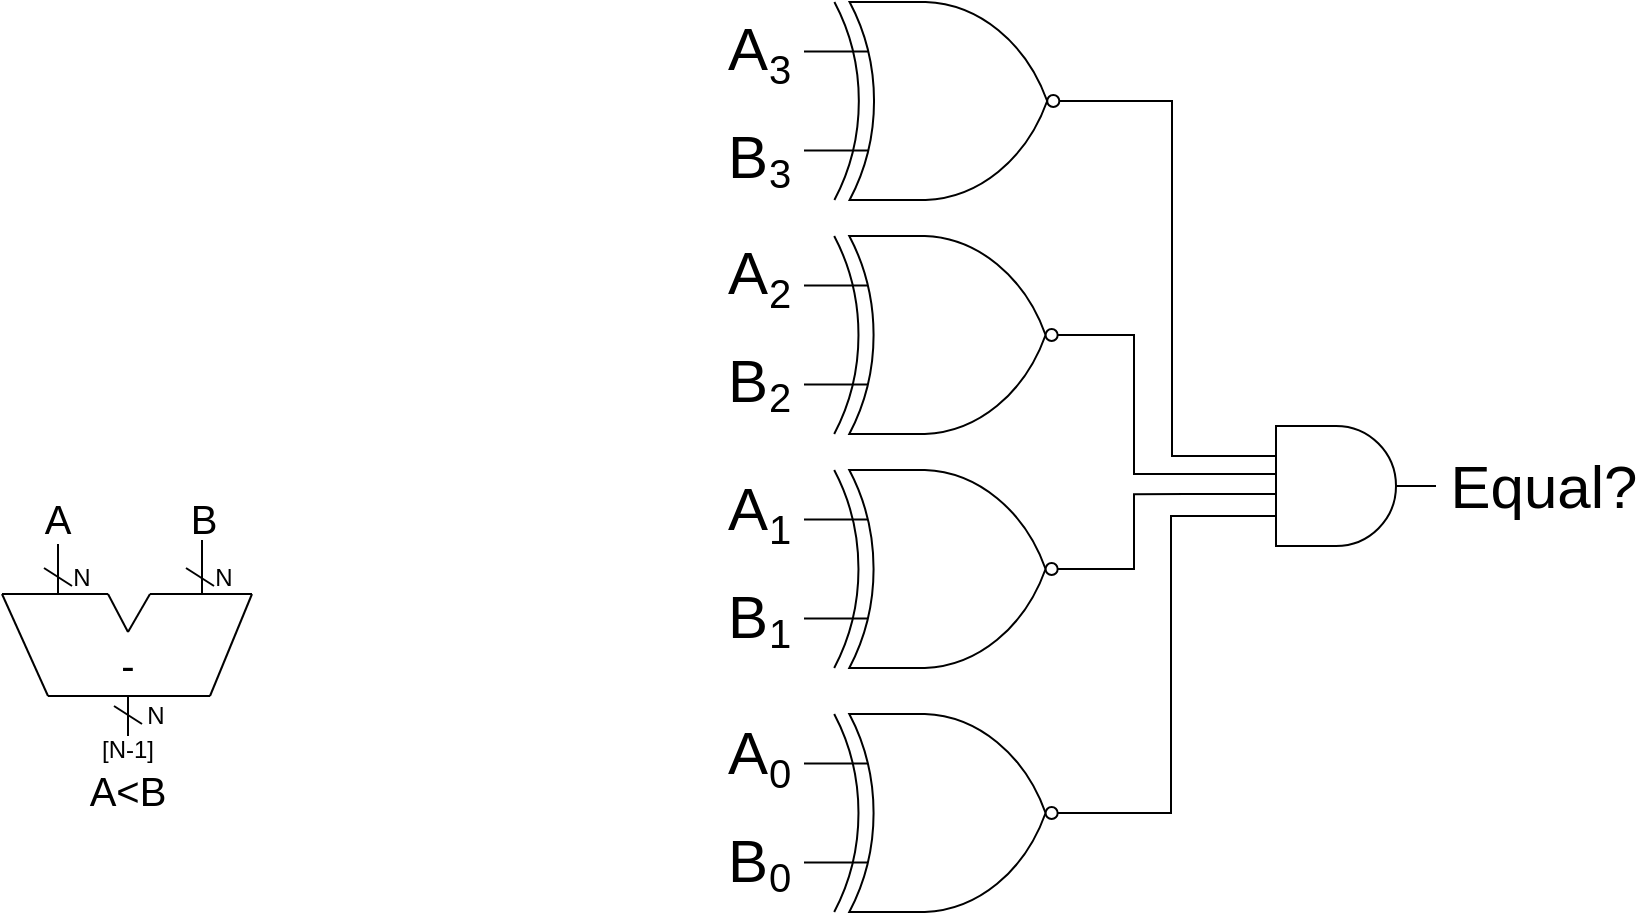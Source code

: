 <mxfile version="13.7.9" type="device"><diagram id="gP0rRdXTJPJRC2jhqpAT" name="第 1 页"><mxGraphModel dx="1424" dy="592" grid="0" gridSize="10" guides="1" tooltips="1" connect="1" arrows="1" fold="1" page="0" pageScale="1" pageWidth="827" pageHeight="1169" math="0" shadow="0"><root><mxCell id="0"/><mxCell id="1" parent="0"/><mxCell id="G7fneNYFB7iBEHX3ZMh1-7" style="edgeStyle=orthogonalEdgeStyle;rounded=0;orthogonalLoop=1;jettySize=auto;html=1;entryX=0;entryY=0.25;entryDx=0;entryDy=0;entryPerimeter=0;endArrow=none;endFill=0;" parent="1" source="G7fneNYFB7iBEHX3ZMh1-1" target="G7fneNYFB7iBEHX3ZMh1-5" edge="1"><mxGeometry relative="1" as="geometry"/></mxCell><mxCell id="G7fneNYFB7iBEHX3ZMh1-1" value="" style="verticalLabelPosition=bottom;shadow=0;dashed=0;align=center;html=1;verticalAlign=top;shape=mxgraph.electrical.logic_gates.logic_gate;operation=xor;negating=1;" parent="1" vertex="1"><mxGeometry x="86" y="223" width="152" height="99" as="geometry"/></mxCell><mxCell id="G7fneNYFB7iBEHX3ZMh1-10" style="edgeStyle=orthogonalEdgeStyle;rounded=0;orthogonalLoop=1;jettySize=auto;html=1;endArrow=none;endFill=0;" parent="1" source="G7fneNYFB7iBEHX3ZMh1-2" edge="1"><mxGeometry relative="1" as="geometry"><mxPoint x="278" y="459" as="targetPoint"/><Array as="points"><mxPoint x="251" y="389"/><mxPoint x="251" y="459"/></Array></mxGeometry></mxCell><mxCell id="G7fneNYFB7iBEHX3ZMh1-2" value="" style="verticalLabelPosition=bottom;shadow=0;dashed=0;align=center;html=1;verticalAlign=top;shape=mxgraph.electrical.logic_gates.logic_gate;operation=xor;negating=1;" parent="1" vertex="1"><mxGeometry x="86" y="340" width="151" height="99" as="geometry"/></mxCell><mxCell id="G7fneNYFB7iBEHX3ZMh1-11" style="edgeStyle=orthogonalEdgeStyle;rounded=0;orthogonalLoop=1;jettySize=auto;html=1;endArrow=none;endFill=0;" parent="1" source="G7fneNYFB7iBEHX3ZMh1-3" edge="1"><mxGeometry relative="1" as="geometry"><mxPoint x="277.444" y="469.056" as="targetPoint"/><Array as="points"><mxPoint x="251" y="507"/><mxPoint x="251" y="469"/></Array></mxGeometry></mxCell><mxCell id="G7fneNYFB7iBEHX3ZMh1-3" value="" style="verticalLabelPosition=bottom;shadow=0;dashed=0;align=center;html=1;verticalAlign=top;shape=mxgraph.electrical.logic_gates.logic_gate;operation=xor;negating=1;" parent="1" vertex="1"><mxGeometry x="86" y="457" width="151" height="99" as="geometry"/></mxCell><mxCell id="G7fneNYFB7iBEHX3ZMh1-12" style="edgeStyle=orthogonalEdgeStyle;rounded=0;orthogonalLoop=1;jettySize=auto;html=1;entryX=0;entryY=0.75;entryDx=0;entryDy=0;entryPerimeter=0;endArrow=none;endFill=0;" parent="1" source="G7fneNYFB7iBEHX3ZMh1-4" target="G7fneNYFB7iBEHX3ZMh1-5" edge="1"><mxGeometry relative="1" as="geometry"/></mxCell><mxCell id="G7fneNYFB7iBEHX3ZMh1-4" value="" style="verticalLabelPosition=bottom;shadow=0;dashed=0;align=center;html=1;verticalAlign=top;shape=mxgraph.electrical.logic_gates.logic_gate;operation=xor;negating=1;" parent="1" vertex="1"><mxGeometry x="86" y="579" width="151" height="99" as="geometry"/></mxCell><mxCell id="G7fneNYFB7iBEHX3ZMh1-5" value="" style="verticalLabelPosition=bottom;shadow=0;dashed=0;align=center;html=1;verticalAlign=top;shape=mxgraph.electrical.logic_gates.logic_gate;operation=and;" parent="1" vertex="1"><mxGeometry x="302" y="435" width="100" height="60" as="geometry"/></mxCell><mxCell id="G7fneNYFB7iBEHX3ZMh1-8" value="" style="endArrow=none;html=1;" parent="1" edge="1"><mxGeometry width="50" height="50" relative="1" as="geometry"><mxPoint x="277" y="459" as="sourcePoint"/><mxPoint x="322" y="459" as="targetPoint"/></mxGeometry></mxCell><mxCell id="G7fneNYFB7iBEHX3ZMh1-9" value="" style="endArrow=none;html=1;" parent="1" edge="1"><mxGeometry width="50" height="50" relative="1" as="geometry"><mxPoint x="277" y="469" as="sourcePoint"/><mxPoint x="322" y="469" as="targetPoint"/></mxGeometry></mxCell><mxCell id="G7fneNYFB7iBEHX3ZMh1-17" value="" style="group" parent="1" vertex="1" connectable="0"><mxGeometry x="38" y="290" width="56" height="28" as="geometry"/></mxCell><mxCell id="G7fneNYFB7iBEHX3ZMh1-14" value="&lt;font style=&quot;font-size: 30px&quot;&gt;B&lt;/font&gt;" style="text;html=1;strokeColor=none;fillColor=none;align=center;verticalAlign=middle;whiteSpace=wrap;rounded=0;" parent="G7fneNYFB7iBEHX3ZMh1-17" vertex="1"><mxGeometry width="40" height="20" as="geometry"/></mxCell><mxCell id="G7fneNYFB7iBEHX3ZMh1-16" value="&lt;font style=&quot;font-size: 20px&quot;&gt;3&lt;/font&gt;" style="text;html=1;strokeColor=none;fillColor=none;align=center;verticalAlign=middle;whiteSpace=wrap;rounded=0;" parent="G7fneNYFB7iBEHX3ZMh1-17" vertex="1"><mxGeometry x="16" y="8" width="40" height="20" as="geometry"/></mxCell><mxCell id="G7fneNYFB7iBEHX3ZMh1-18" value="" style="group" parent="1" vertex="1" connectable="0"><mxGeometry x="38" y="236" width="56" height="30" as="geometry"/></mxCell><mxCell id="G7fneNYFB7iBEHX3ZMh1-13" value="&lt;font style=&quot;font-size: 30px&quot;&gt;A&lt;/font&gt;" style="text;html=1;strokeColor=none;fillColor=none;align=center;verticalAlign=middle;whiteSpace=wrap;rounded=0;" parent="G7fneNYFB7iBEHX3ZMh1-18" vertex="1"><mxGeometry width="40" height="20" as="geometry"/></mxCell><mxCell id="G7fneNYFB7iBEHX3ZMh1-15" value="&lt;font style=&quot;font-size: 20px&quot;&gt;3&lt;/font&gt;" style="text;html=1;strokeColor=none;fillColor=none;align=center;verticalAlign=middle;whiteSpace=wrap;rounded=0;" parent="G7fneNYFB7iBEHX3ZMh1-18" vertex="1"><mxGeometry x="16" y="10" width="40" height="20" as="geometry"/></mxCell><mxCell id="G7fneNYFB7iBEHX3ZMh1-19" value="" style="group" parent="1" vertex="1" connectable="0"><mxGeometry x="38" y="348" width="56" height="30" as="geometry"/></mxCell><mxCell id="G7fneNYFB7iBEHX3ZMh1-20" value="&lt;font style=&quot;font-size: 30px&quot;&gt;A&lt;/font&gt;" style="text;html=1;strokeColor=none;fillColor=none;align=center;verticalAlign=middle;whiteSpace=wrap;rounded=0;" parent="G7fneNYFB7iBEHX3ZMh1-19" vertex="1"><mxGeometry width="40" height="20" as="geometry"/></mxCell><mxCell id="G7fneNYFB7iBEHX3ZMh1-21" value="&lt;font style=&quot;font-size: 20px&quot;&gt;2&lt;/font&gt;" style="text;html=1;strokeColor=none;fillColor=none;align=center;verticalAlign=middle;whiteSpace=wrap;rounded=0;" parent="G7fneNYFB7iBEHX3ZMh1-19" vertex="1"><mxGeometry x="16" y="10" width="40" height="20" as="geometry"/></mxCell><mxCell id="G7fneNYFB7iBEHX3ZMh1-22" value="" style="group" parent="1" vertex="1" connectable="0"><mxGeometry x="38" y="402" width="56" height="28" as="geometry"/></mxCell><mxCell id="G7fneNYFB7iBEHX3ZMh1-23" value="&lt;font style=&quot;font-size: 30px&quot;&gt;B&lt;/font&gt;" style="text;html=1;strokeColor=none;fillColor=none;align=center;verticalAlign=middle;whiteSpace=wrap;rounded=0;" parent="G7fneNYFB7iBEHX3ZMh1-22" vertex="1"><mxGeometry width="40" height="20" as="geometry"/></mxCell><mxCell id="G7fneNYFB7iBEHX3ZMh1-24" value="&lt;font style=&quot;font-size: 20px&quot;&gt;2&lt;/font&gt;" style="text;html=1;strokeColor=none;fillColor=none;align=center;verticalAlign=middle;whiteSpace=wrap;rounded=0;" parent="G7fneNYFB7iBEHX3ZMh1-22" vertex="1"><mxGeometry x="16" y="8" width="40" height="20" as="geometry"/></mxCell><mxCell id="G7fneNYFB7iBEHX3ZMh1-25" value="" style="group" parent="1" vertex="1" connectable="0"><mxGeometry x="38" y="466" width="56" height="30" as="geometry"/></mxCell><mxCell id="G7fneNYFB7iBEHX3ZMh1-26" value="&lt;font style=&quot;font-size: 30px&quot;&gt;A&lt;/font&gt;" style="text;html=1;strokeColor=none;fillColor=none;align=center;verticalAlign=middle;whiteSpace=wrap;rounded=0;" parent="G7fneNYFB7iBEHX3ZMh1-25" vertex="1"><mxGeometry width="40" height="20" as="geometry"/></mxCell><mxCell id="G7fneNYFB7iBEHX3ZMh1-27" value="&lt;font style=&quot;font-size: 20px&quot;&gt;1&lt;/font&gt;" style="text;html=1;strokeColor=none;fillColor=none;align=center;verticalAlign=middle;whiteSpace=wrap;rounded=0;" parent="G7fneNYFB7iBEHX3ZMh1-25" vertex="1"><mxGeometry x="16" y="10" width="40" height="20" as="geometry"/></mxCell><mxCell id="G7fneNYFB7iBEHX3ZMh1-28" value="" style="group" parent="1" vertex="1" connectable="0"><mxGeometry x="38" y="520" width="56" height="28" as="geometry"/></mxCell><mxCell id="G7fneNYFB7iBEHX3ZMh1-29" value="&lt;font style=&quot;font-size: 30px&quot;&gt;B&lt;/font&gt;" style="text;html=1;strokeColor=none;fillColor=none;align=center;verticalAlign=middle;whiteSpace=wrap;rounded=0;" parent="G7fneNYFB7iBEHX3ZMh1-28" vertex="1"><mxGeometry width="40" height="20" as="geometry"/></mxCell><mxCell id="G7fneNYFB7iBEHX3ZMh1-30" value="&lt;font style=&quot;font-size: 20px&quot;&gt;1&lt;/font&gt;" style="text;html=1;strokeColor=none;fillColor=none;align=center;verticalAlign=middle;whiteSpace=wrap;rounded=0;" parent="G7fneNYFB7iBEHX3ZMh1-28" vertex="1"><mxGeometry x="16" y="8" width="40" height="20" as="geometry"/></mxCell><mxCell id="G7fneNYFB7iBEHX3ZMh1-32" value="" style="group" parent="1" vertex="1" connectable="0"><mxGeometry x="38" y="588" width="56" height="30" as="geometry"/></mxCell><mxCell id="G7fneNYFB7iBEHX3ZMh1-33" value="&lt;font style=&quot;font-size: 30px&quot;&gt;A&lt;/font&gt;" style="text;html=1;strokeColor=none;fillColor=none;align=center;verticalAlign=middle;whiteSpace=wrap;rounded=0;" parent="G7fneNYFB7iBEHX3ZMh1-32" vertex="1"><mxGeometry width="40" height="20" as="geometry"/></mxCell><mxCell id="G7fneNYFB7iBEHX3ZMh1-34" value="&lt;font style=&quot;font-size: 20px&quot;&gt;0&lt;/font&gt;" style="text;html=1;strokeColor=none;fillColor=none;align=center;verticalAlign=middle;whiteSpace=wrap;rounded=0;" parent="G7fneNYFB7iBEHX3ZMh1-32" vertex="1"><mxGeometry x="16" y="10" width="40" height="20" as="geometry"/></mxCell><mxCell id="G7fneNYFB7iBEHX3ZMh1-35" value="" style="group" parent="1" vertex="1" connectable="0"><mxGeometry x="38" y="642" width="56" height="28" as="geometry"/></mxCell><mxCell id="G7fneNYFB7iBEHX3ZMh1-36" value="&lt;font style=&quot;font-size: 30px&quot;&gt;B&lt;/font&gt;" style="text;html=1;strokeColor=none;fillColor=none;align=center;verticalAlign=middle;whiteSpace=wrap;rounded=0;" parent="G7fneNYFB7iBEHX3ZMh1-35" vertex="1"><mxGeometry width="40" height="20" as="geometry"/></mxCell><mxCell id="G7fneNYFB7iBEHX3ZMh1-37" value="&lt;font style=&quot;font-size: 20px&quot;&gt;0&lt;/font&gt;" style="text;html=1;strokeColor=none;fillColor=none;align=center;verticalAlign=middle;whiteSpace=wrap;rounded=0;" parent="G7fneNYFB7iBEHX3ZMh1-35" vertex="1"><mxGeometry x="16" y="8" width="40" height="20" as="geometry"/></mxCell><mxCell id="G7fneNYFB7iBEHX3ZMh1-38" value="&lt;font style=&quot;font-size: 30px&quot;&gt;Equal?&lt;/font&gt;" style="text;html=1;strokeColor=none;fillColor=none;align=center;verticalAlign=middle;whiteSpace=wrap;rounded=0;" parent="1" vertex="1"><mxGeometry x="436" y="455" width="40" height="20" as="geometry"/></mxCell><mxCell id="G7fneNYFB7iBEHX3ZMh1-57" value="" style="endArrow=none;html=1;" parent="1" edge="1"><mxGeometry width="50" height="50" relative="1" as="geometry"><mxPoint x="-315" y="519" as="sourcePoint"/><mxPoint x="-262" y="519" as="targetPoint"/></mxGeometry></mxCell><mxCell id="G7fneNYFB7iBEHX3ZMh1-58" value="" style="endArrow=none;html=1;" parent="1" edge="1"><mxGeometry width="50" height="50" relative="1" as="geometry"><mxPoint x="-241" y="519" as="sourcePoint"/><mxPoint x="-190" y="519" as="targetPoint"/></mxGeometry></mxCell><mxCell id="G7fneNYFB7iBEHX3ZMh1-59" value="" style="endArrow=none;html=1;" parent="1" edge="1"><mxGeometry width="50" height="50" relative="1" as="geometry"><mxPoint x="-292" y="570" as="sourcePoint"/><mxPoint x="-211" y="570" as="targetPoint"/></mxGeometry></mxCell><mxCell id="G7fneNYFB7iBEHX3ZMh1-60" value="" style="endArrow=none;html=1;" parent="1" edge="1"><mxGeometry width="50" height="50" relative="1" as="geometry"><mxPoint x="-211" y="570" as="sourcePoint"/><mxPoint x="-190" y="519" as="targetPoint"/></mxGeometry></mxCell><mxCell id="G7fneNYFB7iBEHX3ZMh1-61" value="" style="endArrow=none;html=1;" parent="1" edge="1"><mxGeometry width="50" height="50" relative="1" as="geometry"><mxPoint x="-252" y="538" as="sourcePoint"/><mxPoint x="-262" y="519" as="targetPoint"/></mxGeometry></mxCell><mxCell id="G7fneNYFB7iBEHX3ZMh1-62" value="" style="endArrow=none;html=1;" parent="1" edge="1"><mxGeometry width="50" height="50" relative="1" as="geometry"><mxPoint x="-252" y="538" as="sourcePoint"/><mxPoint x="-241" y="519" as="targetPoint"/></mxGeometry></mxCell><mxCell id="G7fneNYFB7iBEHX3ZMh1-63" value="" style="endArrow=none;html=1;" parent="1" edge="1"><mxGeometry width="50" height="50" relative="1" as="geometry"><mxPoint x="-287" y="519" as="sourcePoint"/><mxPoint x="-287" y="494" as="targetPoint"/></mxGeometry></mxCell><mxCell id="G7fneNYFB7iBEHX3ZMh1-64" value="" style="endArrow=none;html=1;edgeStyle=orthogonalEdgeStyle;rounded=0;" parent="1" edge="1"><mxGeometry width="50" height="50" relative="1" as="geometry"><mxPoint x="-215" y="519" as="sourcePoint"/><mxPoint x="-215" y="492" as="targetPoint"/><Array as="points"><mxPoint x="-215" y="499"/><mxPoint x="-215" y="499"/></Array></mxGeometry></mxCell><mxCell id="G7fneNYFB7iBEHX3ZMh1-65" value="" style="endArrow=none;html=1;" parent="1" edge="1"><mxGeometry width="50" height="50" relative="1" as="geometry"><mxPoint x="-252" y="590" as="sourcePoint"/><mxPoint x="-252" y="570" as="targetPoint"/></mxGeometry></mxCell><mxCell id="G7fneNYFB7iBEHX3ZMh1-66" value="&lt;font style=&quot;font-size: 20px&quot;&gt;-&lt;/font&gt;" style="text;html=1;strokeColor=none;fillColor=none;align=center;verticalAlign=middle;whiteSpace=wrap;rounded=0;" parent="1" vertex="1"><mxGeometry x="-260" y="544" width="16" height="20" as="geometry"/></mxCell><mxCell id="G7fneNYFB7iBEHX3ZMh1-67" value="&lt;font style=&quot;font-size: 20px&quot;&gt;A&lt;/font&gt;" style="text;html=1;strokeColor=none;fillColor=none;align=center;verticalAlign=middle;whiteSpace=wrap;rounded=0;" parent="1" vertex="1"><mxGeometry x="-295" y="471" width="16" height="20" as="geometry"/></mxCell><mxCell id="G7fneNYFB7iBEHX3ZMh1-68" value="&lt;font style=&quot;font-size: 20px&quot;&gt;B&lt;/font&gt;" style="text;html=1;strokeColor=none;fillColor=none;align=center;verticalAlign=middle;whiteSpace=wrap;rounded=0;" parent="1" vertex="1"><mxGeometry x="-222" y="471" width="16" height="20" as="geometry"/></mxCell><mxCell id="G7fneNYFB7iBEHX3ZMh1-69" value="&lt;font style=&quot;font-size: 20px&quot;&gt;A&amp;lt;B&lt;/font&gt;" style="text;html=1;strokeColor=none;fillColor=none;align=center;verticalAlign=middle;whiteSpace=wrap;rounded=0;" parent="1" vertex="1"><mxGeometry x="-260" y="607" width="16" height="20" as="geometry"/></mxCell><mxCell id="G7fneNYFB7iBEHX3ZMh1-70" value="" style="endArrow=none;html=1;" parent="1" edge="1"><mxGeometry x="-351" y="519" width="50" height="50" as="geometry"><mxPoint x="-292" y="570" as="sourcePoint"/><mxPoint x="-315" y="519" as="targetPoint"/></mxGeometry></mxCell><mxCell id="G7fneNYFB7iBEHX3ZMh1-71" value="" style="endArrow=none;html=1;" parent="1" edge="1"><mxGeometry width="50" height="50" relative="1" as="geometry"><mxPoint x="-280" y="515" as="sourcePoint"/><mxPoint x="-294" y="506" as="targetPoint"/></mxGeometry></mxCell><mxCell id="G7fneNYFB7iBEHX3ZMh1-72" value="" style="endArrow=none;html=1;" parent="1" edge="1"><mxGeometry width="50" height="50" relative="1" as="geometry"><mxPoint x="-209" y="515" as="sourcePoint"/><mxPoint x="-223" y="506" as="targetPoint"/></mxGeometry></mxCell><mxCell id="G7fneNYFB7iBEHX3ZMh1-73" value="" style="endArrow=none;html=1;" parent="1" edge="1"><mxGeometry width="50" height="50" relative="1" as="geometry"><mxPoint x="-245" y="584" as="sourcePoint"/><mxPoint x="-259" y="575" as="targetPoint"/></mxGeometry></mxCell><mxCell id="G7fneNYFB7iBEHX3ZMh1-78" value="&lt;font style=&quot;font-size: 12px&quot;&gt;N&lt;/font&gt;" style="text;html=1;strokeColor=none;fillColor=none;align=center;verticalAlign=middle;whiteSpace=wrap;rounded=0;" parent="1" vertex="1"><mxGeometry x="-283" y="501" width="16" height="20" as="geometry"/></mxCell><mxCell id="G7fneNYFB7iBEHX3ZMh1-79" value="&lt;font style=&quot;font-size: 12px&quot;&gt;N&lt;/font&gt;" style="text;html=1;strokeColor=none;fillColor=none;align=center;verticalAlign=middle;whiteSpace=wrap;rounded=0;" parent="1" vertex="1"><mxGeometry x="-212" y="501" width="16" height="20" as="geometry"/></mxCell><mxCell id="G7fneNYFB7iBEHX3ZMh1-80" value="&lt;font style=&quot;font-size: 12px&quot;&gt;N&lt;/font&gt;" style="text;html=1;strokeColor=none;fillColor=none;align=center;verticalAlign=middle;whiteSpace=wrap;rounded=0;" parent="1" vertex="1"><mxGeometry x="-246" y="570" width="16" height="20" as="geometry"/></mxCell><mxCell id="G7fneNYFB7iBEHX3ZMh1-84" value="&lt;font style=&quot;font-size: 12px&quot;&gt;[N-1]&lt;/font&gt;" style="text;html=1;strokeColor=none;fillColor=none;align=center;verticalAlign=middle;whiteSpace=wrap;rounded=0;" parent="1" vertex="1"><mxGeometry x="-277" y="587" width="50" height="20" as="geometry"/></mxCell></root></mxGraphModel></diagram></mxfile>